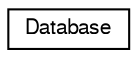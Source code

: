 digraph "Graphical Class Hierarchy"
{
  edge [fontname="FreeSans",fontsize="10",labelfontname="FreeSans",labelfontsize="10"];
  node [fontname="FreeSans",fontsize="10",shape=record];
  rankdir="LR";
  Node0 [label="Database",height=0.2,width=0.4,color="black", fillcolor="white", style="filled",URL="$classDatabase.html"];
}
